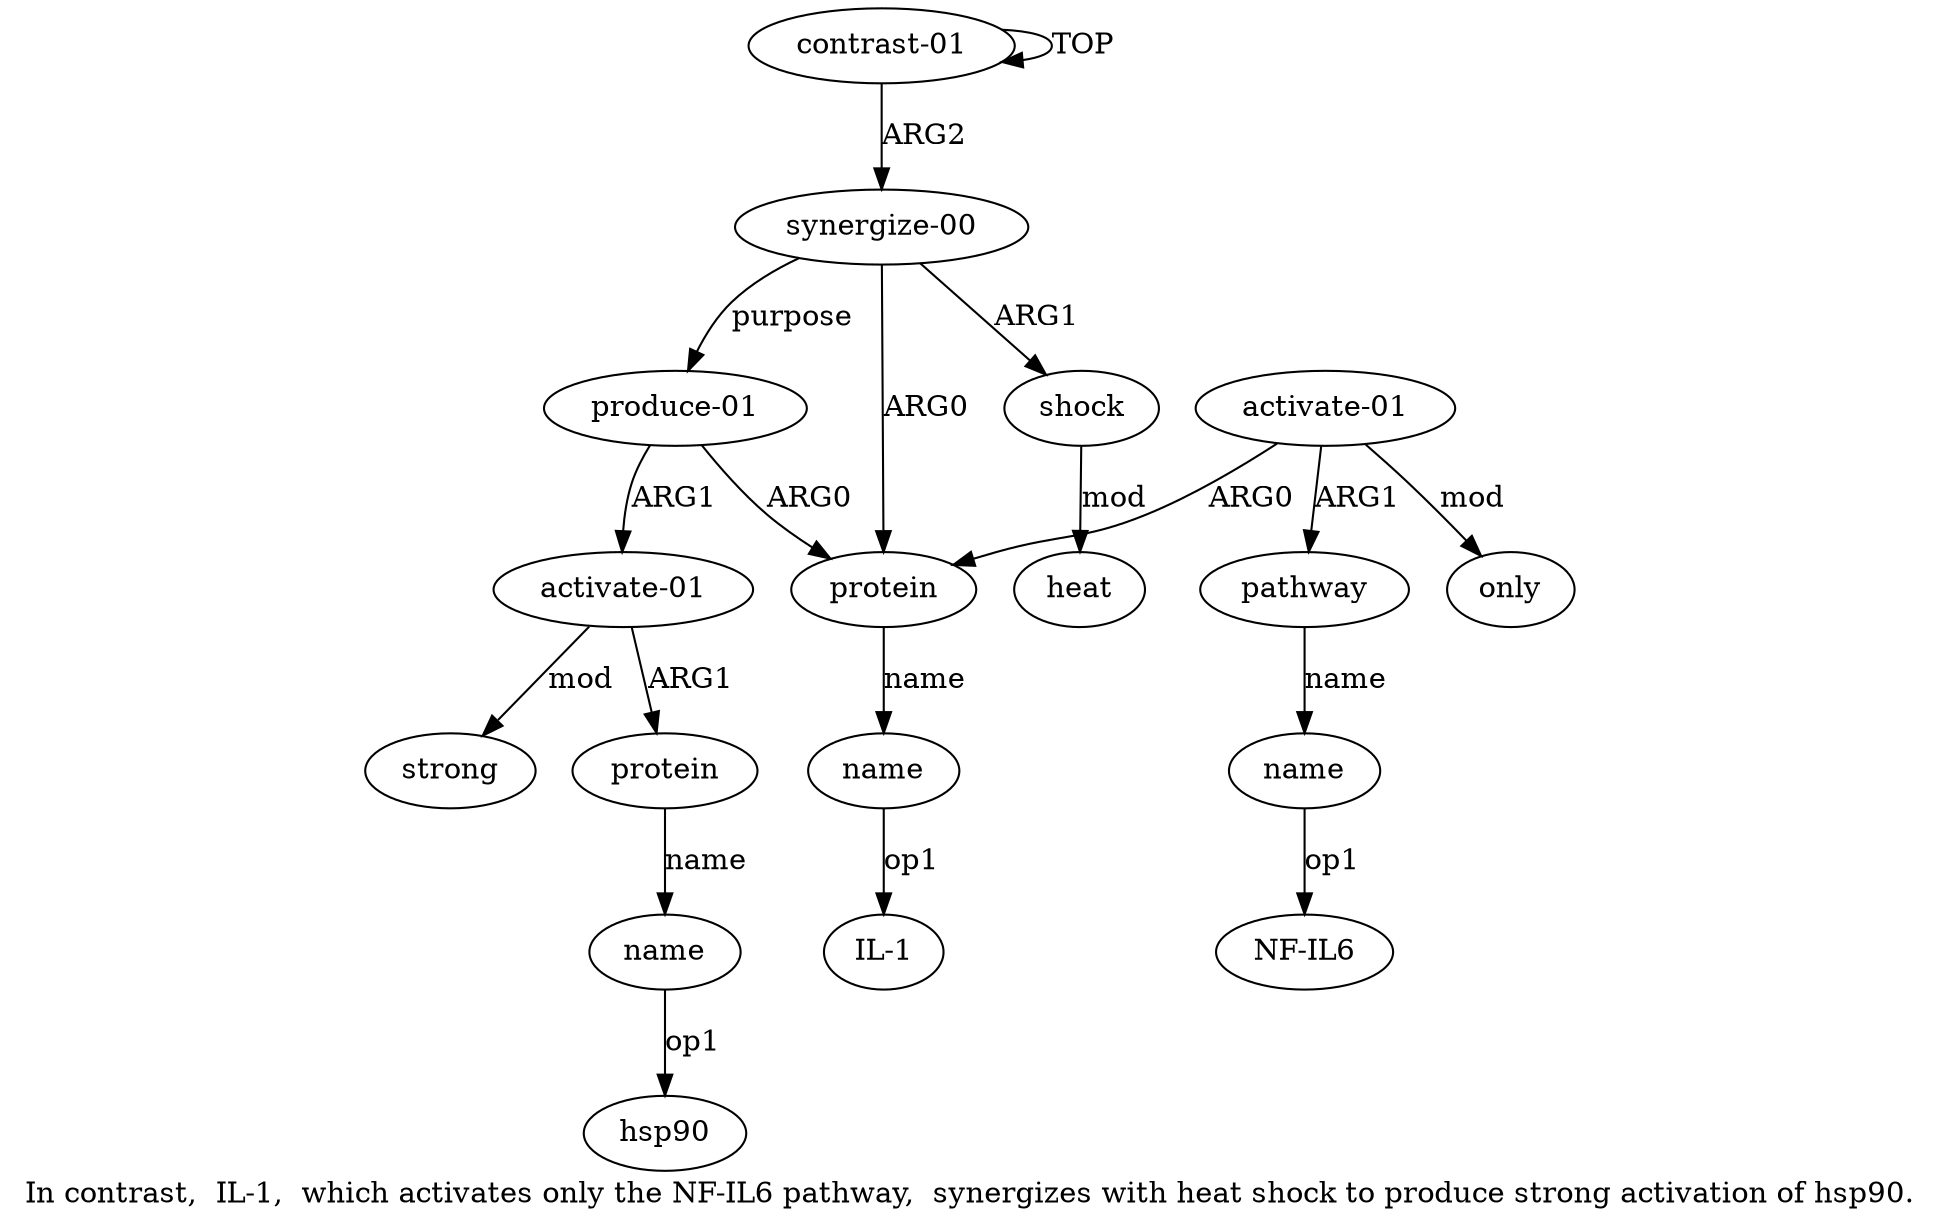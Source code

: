 digraph  {
	graph [label="In contrast,  IL-1,  which activates only the NF-IL6 pathway,  synergizes with heat shock to produce strong activation of hsp90."];
	node [label="\N"];
	a14	 [color=black,
		gold_ind=14,
		gold_label=strong,
		label=strong,
		test_ind=14,
		test_label=strong];
	a11	 [color=black,
		gold_ind=11,
		gold_label="activate-01",
		label="activate-01",
		test_ind=11,
		test_label="activate-01"];
	a11 -> a14 [key=0,
	color=black,
	gold_label=mod,
	label=mod,
	test_label=mod];
a12 [color=black,
	gold_ind=12,
	gold_label=protein,
	label=protein,
	test_ind=12,
	test_label=protein];
a11 -> a12 [key=0,
color=black,
gold_label=ARG1,
label=ARG1,
test_label=ARG1];
a10 [color=black,
gold_ind=10,
gold_label="produce-01",
label="produce-01",
test_ind=10,
test_label="produce-01"];
a10 -> a11 [key=0,
color=black,
gold_label=ARG1,
label=ARG1,
test_label=ARG1];
a2 [color=black,
gold_ind=2,
gold_label=protein,
label=protein,
test_ind=2,
test_label=protein];
a10 -> a2 [key=0,
color=black,
gold_label=ARG0,
label=ARG0,
test_label=ARG0];
a13 [color=black,
gold_ind=13,
gold_label=name,
label=name,
test_ind=13,
test_label=name];
"a13 hsp90" [color=black,
gold_ind=-1,
gold_label=hsp90,
label=hsp90,
test_ind=-1,
test_label=hsp90];
a13 -> "a13 hsp90" [key=0,
color=black,
gold_label=op1,
label=op1,
test_label=op1];
a12 -> a13 [key=0,
color=black,
gold_label=name,
label=name,
test_label=name];
"a6 NF-IL6" [color=black,
gold_ind=-1,
gold_label="NF-IL6",
label="NF-IL6",
test_ind=-1,
test_label="NF-IL6"];
a1 [color=black,
gold_ind=1,
gold_label="synergize-00",
label="synergize-00",
test_ind=1,
test_label="synergize-00"];
a1 -> a10 [key=0,
color=black,
gold_label=purpose,
label=purpose,
test_label=purpose];
a1 -> a2 [key=0,
color=black,
gold_label=ARG0,
label=ARG0,
test_label=ARG0];
a8 [color=black,
gold_ind=8,
gold_label=shock,
label=shock,
test_ind=8,
test_label=shock];
a1 -> a8 [key=0,
color=black,
gold_label=ARG1,
label=ARG1,
test_label=ARG1];
a0 [color=black,
gold_ind=0,
gold_label="contrast-01",
label="contrast-01",
test_ind=0,
test_label="contrast-01"];
a0 -> a1 [key=0,
color=black,
gold_label=ARG2,
label=ARG2,
test_label=ARG2];
a0 -> a0 [key=0,
color=black,
gold_label=TOP,
label=TOP,
test_label=TOP];
a3 [color=black,
gold_ind=3,
gold_label=name,
label=name,
test_ind=3,
test_label=name];
"a3 IL-1" [color=black,
gold_ind=-1,
gold_label="IL-1",
label="IL-1",
test_ind=-1,
test_label="IL-1"];
a3 -> "a3 IL-1" [key=0,
color=black,
gold_label=op1,
label=op1,
test_label=op1];
a2 -> a3 [key=0,
color=black,
gold_label=name,
label=name,
test_label=name];
a5 [color=black,
gold_ind=5,
gold_label=pathway,
label=pathway,
test_ind=5,
test_label=pathway];
a6 [color=black,
gold_ind=6,
gold_label=name,
label=name,
test_ind=6,
test_label=name];
a5 -> a6 [key=0,
color=black,
gold_label=name,
label=name,
test_label=name];
a4 [color=black,
gold_ind=4,
gold_label="activate-01",
label="activate-01",
test_ind=4,
test_label="activate-01"];
a4 -> a2 [key=0,
color=black,
gold_label=ARG0,
label=ARG0,
test_label=ARG0];
a4 -> a5 [key=0,
color=black,
gold_label=ARG1,
label=ARG1,
test_label=ARG1];
a7 [color=black,
gold_ind=7,
gold_label=only,
label=only,
test_ind=7,
test_label=only];
a4 -> a7 [key=0,
color=black,
gold_label=mod,
label=mod,
test_label=mod];
a6 -> "a6 NF-IL6" [key=0,
color=black,
gold_label=op1,
label=op1,
test_label=op1];
a9 [color=black,
gold_ind=9,
gold_label=heat,
label=heat,
test_ind=9,
test_label=heat];
a8 -> a9 [key=0,
color=black,
gold_label=mod,
label=mod,
test_label=mod];
}
